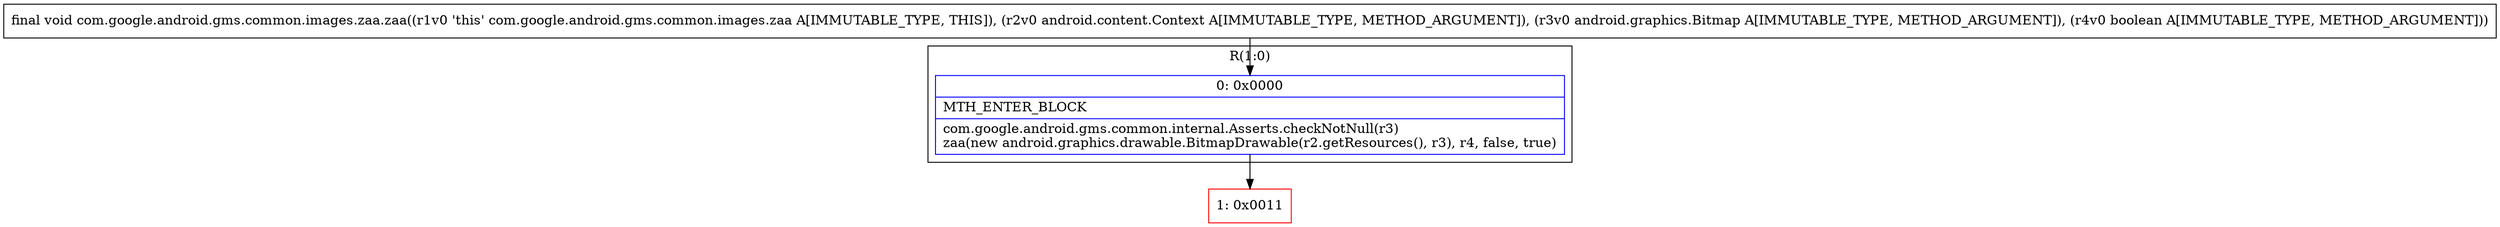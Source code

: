 digraph "CFG forcom.google.android.gms.common.images.zaa.zaa(Landroid\/content\/Context;Landroid\/graphics\/Bitmap;Z)V" {
subgraph cluster_Region_337838200 {
label = "R(1:0)";
node [shape=record,color=blue];
Node_0 [shape=record,label="{0\:\ 0x0000|MTH_ENTER_BLOCK\l|com.google.android.gms.common.internal.Asserts.checkNotNull(r3)\lzaa(new android.graphics.drawable.BitmapDrawable(r2.getResources(), r3), r4, false, true)\l}"];
}
Node_1 [shape=record,color=red,label="{1\:\ 0x0011}"];
MethodNode[shape=record,label="{final void com.google.android.gms.common.images.zaa.zaa((r1v0 'this' com.google.android.gms.common.images.zaa A[IMMUTABLE_TYPE, THIS]), (r2v0 android.content.Context A[IMMUTABLE_TYPE, METHOD_ARGUMENT]), (r3v0 android.graphics.Bitmap A[IMMUTABLE_TYPE, METHOD_ARGUMENT]), (r4v0 boolean A[IMMUTABLE_TYPE, METHOD_ARGUMENT])) }"];
MethodNode -> Node_0;
Node_0 -> Node_1;
}

